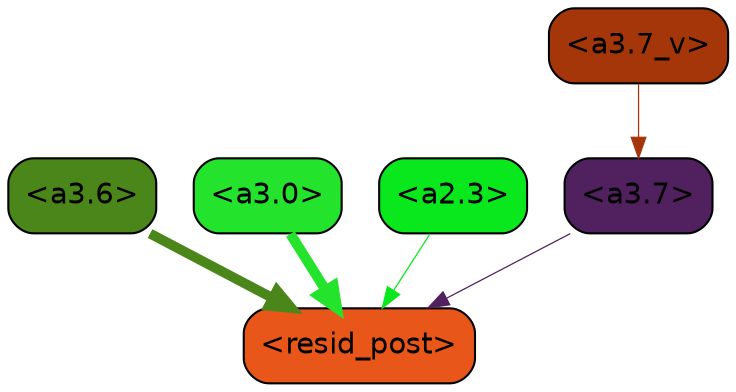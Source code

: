 strict digraph "" {
	graph [bgcolor=transparent,
		layout=dot,
		overlap=false,
		splines=true
	];
	"<a3.7>"	[color=black,
		fillcolor="#51205e",
		fontname=Helvetica,
		shape=box,
		style="filled, rounded"];
	"<resid_post>"	[color=black,
		fillcolor="#e9561a",
		fontname=Helvetica,
		shape=box,
		style="filled, rounded"];
	"<a3.7>" -> "<resid_post>"	[color="#51205e",
		penwidth=0.6];
	"<a3.6>"	[color=black,
		fillcolor="#4a8619",
		fontname=Helvetica,
		shape=box,
		style="filled, rounded"];
	"<a3.6>" -> "<resid_post>"	[color="#4a8619",
		penwidth=4.746312499046326];
	"<a3.0>"	[color=black,
		fillcolor="#24e32d",
		fontname=Helvetica,
		shape=box,
		style="filled, rounded"];
	"<a3.0>" -> "<resid_post>"	[color="#24e32d",
		penwidth=4.896343111991882];
	"<a2.3>"	[color=black,
		fillcolor="#08e81d",
		fontname=Helvetica,
		shape=box,
		style="filled, rounded"];
	"<a2.3>" -> "<resid_post>"	[color="#08e81d",
		penwidth=0.6];
	"<a3.7_v>"	[color=black,
		fillcolor="#a5360a",
		fontname=Helvetica,
		shape=box,
		style="filled, rounded"];
	"<a3.7_v>" -> "<a3.7>"	[color="#a5360a",
		penwidth=0.6];
}
